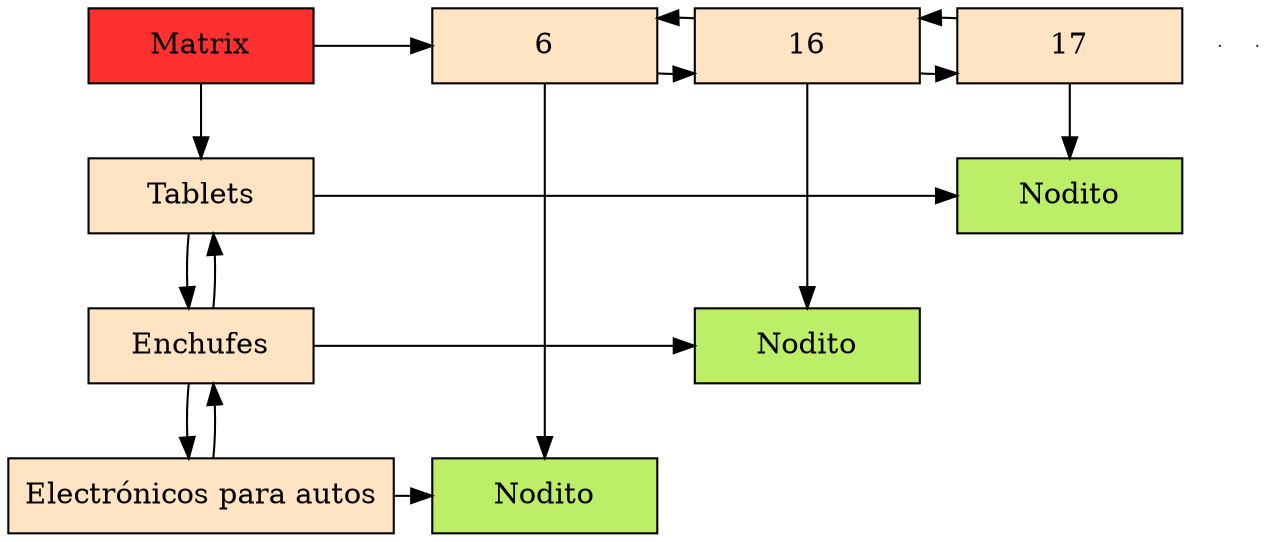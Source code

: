 digraph G{ 
node [shape=box] 
 Mt[ label = "Matrix", width = 1.5, style = filled, fillcolor = firebrick1, group = 1 ]; 
e0[ shape = point, width = 0 ]; 
e1[ shape = point, width = 0 ]; 
node0xc000057020 [label = "Tablets"    width = 1.5 style = filled, fillcolor = bisque1, group = 1 ]; 
node0xc000057020 -> node0xc00008f620; 
node0xc00008f620 -> node0xc000057020; 
node0xc00008f620 [label = "Enchufes"    width = 1.5 style = filled, fillcolor = bisque1, group = 1 ]; 
node0xc00008f620 -> node0xc0002e5860; 
node0xc0002e5860 -> node0xc00008f620; 
node0xc0002e5860 [label = "Electrónicos para autos"    width = 1.5 style = filled, fillcolor = bisque1, group = 1 ]; 
node0xc0002e84b0 [label = "6"    width = 1.5 style = filled, fillcolor = bisque1, group = 2 ]; 
node0xc0002e84b0 -> node0xc000058910; 
node0xc000058910 -> node0xc0002e84b0; 
node0xc000058910 [label = "16"    width = 1.5 style = filled, fillcolor = bisque1, group = 3 ]; 
node0xc000058910 -> node0xc0000593b0; 
node0xc0000593b0 -> node0xc000058910; 
node0xc0000593b0 [label = "17"    width = 1.5 style = filled, fillcolor = bisque1, group = 4 ]; 
Mt -> node0xc000057020 
Mt -> node0xc0002e84b0 
{ rank = same; Mt;  node0xc0002e84b0;node0xc000058910;node0xc0000593b0;} 
node0xc0002e84b0 -> node0xc0002ea9c0; 
node0xc0002ea9c0 [label = "Nodito" style = filled, fillcolor = darkolivegreen2	 width = 1.5, group = 2 ]; 
node0xc000058910 -> node0xc0002de340; 
node0xc0002de340 [label = "Nodito" style = filled, fillcolor = darkolivegreen2	 width = 1.5, group = 3 ]; 
node0xc0000593b0 -> node0xc0002dfd40; 
node0xc0002dfd40 [label = "Nodito" style = filled, fillcolor = darkolivegreen2	 width = 1.5, group = 4 ]; 
node0xc000057020 -> node0xc0002dfd40; 
node0xc00008f620 -> node0xc0002de340; 
node0xc0002e5860 -> node0xc0002ea9c0; 
{ rank = same; node0xc000057020; node0xc0002dfd40;} 
{ rank = same; node0xc00008f620; node0xc0002de340;} 
{ rank = same; node0xc0002e5860; node0xc0002ea9c0;} 
} 
